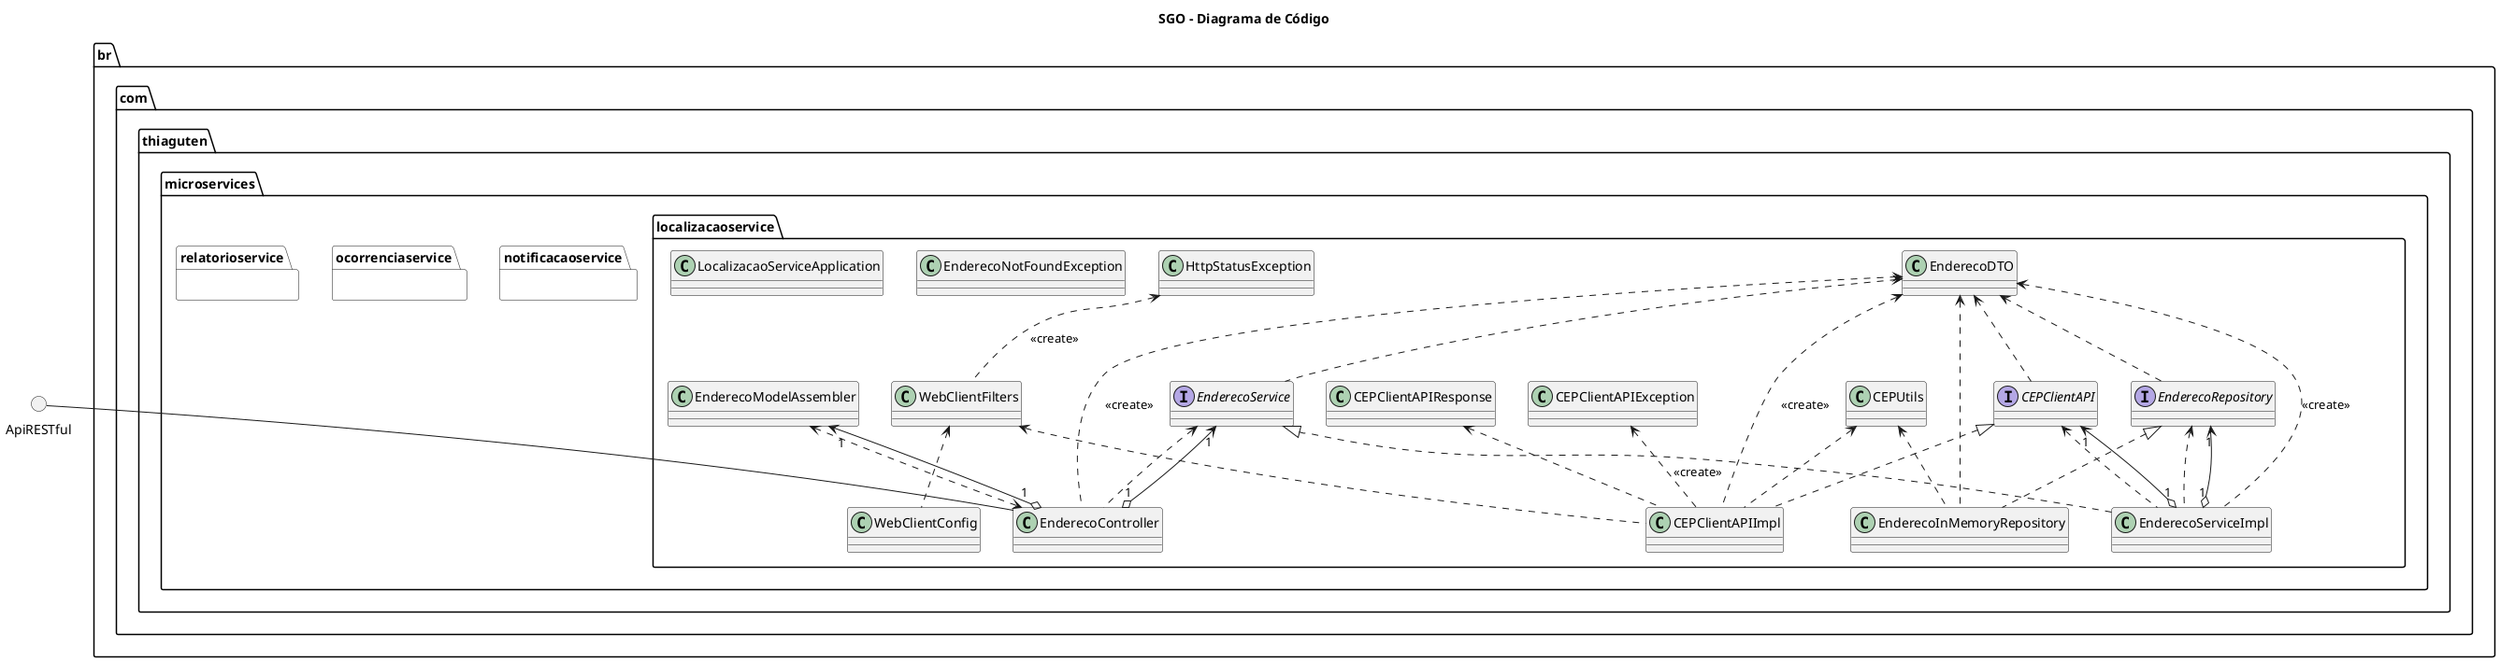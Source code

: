 @startuml SGO_C4_Code

skinparam packageStyle folder
skinparam groupInheritance 2

title SGO - Diagrama de Código

circle ApiRESTful

namespace br.com.thiaguten.microservices.localizacaoservice #FFFFFF {

    class CEPUtils
    class EnderecoDTO
    class CEPClientAPIResponse
    class CEPClientAPIException
    interface CEPClientAPI
    class CEPClientAPIImpl
    interface EnderecoRepository
    class EnderecoInMemoryRepository 
    interface EnderecoService
    class EnderecoServiceImpl
    class EnderecoModelAssembler
    class EnderecoController
    class HttpStatusException
    class WebClientFilters
    class WebClientConfig
    class EnderecoNotFoundException
    class LocalizacaoServiceApplication

    .ApiRESTful -- EnderecoController
    EnderecoDTO <.. EnderecoController : <<create>>
    EnderecoService <.. EnderecoController
    EnderecoService "1" <--o "1" EnderecoController
    EnderecoModelAssembler <..> EnderecoController
    EnderecoModelAssembler "1" <--o "1" EnderecoController
    
    HttpStatusException <.. WebClientFilters : <<create>>
    WebClientFilters <.. WebClientConfig

    EnderecoDTO <.. CEPClientAPI
    CEPClientAPI <|.. CEPClientAPIImpl
    WebClientFilters <.. CEPClientAPIImpl
    CEPClientAPIException <.. CEPClientAPIImpl : <<create>>
    CEPClientAPIResponse <.. CEPClientAPIImpl
    CEPUtils <.. CEPClientAPIImpl
    EnderecoDTO <.. CEPClientAPIImpl : <<create>>

    EnderecoDTO <.. EnderecoService
    EnderecoService <|.. EnderecoServiceImpl
    EnderecoDTO <.. EnderecoServiceImpl : <<create>>
    CEPClientAPI <.. EnderecoServiceImpl
    CEPClientAPI "1" <--o "1" EnderecoServiceImpl
    EnderecoRepository <.. EnderecoServiceImpl
    EnderecoRepository "1" <--o "1" EnderecoServiceImpl

    EnderecoDTO <.. EnderecoRepository
    EnderecoRepository <|.. EnderecoInMemoryRepository
    CEPUtils <.. EnderecoInMemoryRepository
    EnderecoDTO <.. EnderecoInMemoryRepository
}

namespace br.com.thiaguten.microservices.notificacaoservice #FFFFFF {
    
}

namespace br.com.thiaguten.microservices.ocorrenciaservice #FFFFFF {
    
}

namespace br.com.thiaguten.microservices.relatorioservice #FFFFFF {
    
}

@enduml